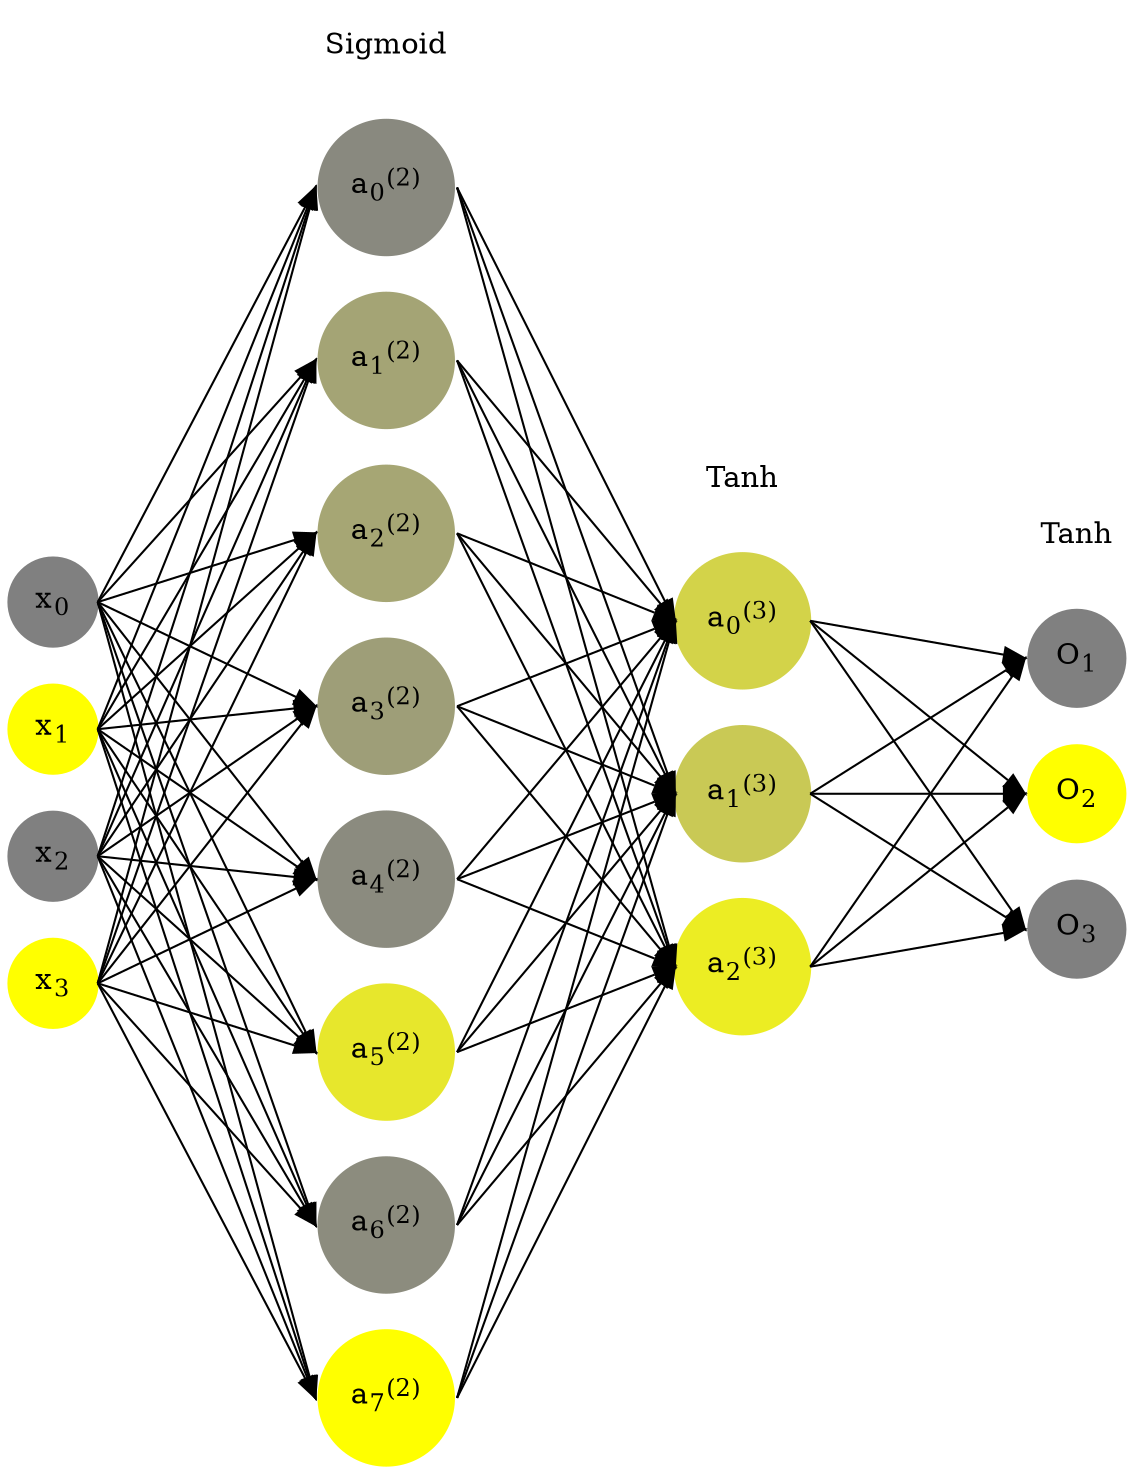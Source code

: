 digraph G {
	rankdir = LR;
	splines=false;
	edge[style=invis];
	ranksep= 1.4;
	{
	node [shape=circle, color="0.1667, 0.0, 0.5", style=filled, fillcolor="0.1667, 0.0, 0.5"];
	x0 [label=<x<sub>0</sub>>];
	}
	{
	node [shape=circle, color="0.1667, 1.0, 1.0", style=filled, fillcolor="0.1667, 1.0, 1.0"];
	x1 [label=<x<sub>1</sub>>];
	}
	{
	node [shape=circle, color="0.1667, 0.0, 0.5", style=filled, fillcolor="0.1667, 0.0, 0.5"];
	x2 [label=<x<sub>2</sub>>];
	}
	{
	node [shape=circle, color="0.1667, 1.0, 1.0", style=filled, fillcolor="0.1667, 1.0, 1.0"];
	x3 [label=<x<sub>3</sub>>];
	}
	{
	node [shape=circle, color="0.1667, 0.073833, 0.536917", style=filled, fillcolor="0.1667, 0.073833, 0.536917"];
	a02 [label=<a<sub>0</sub><sup>(2)</sup>>];
	}
	{
	node [shape=circle, color="0.1667, 0.288892, 0.644446", style=filled, fillcolor="0.1667, 0.288892, 0.644446"];
	a12 [label=<a<sub>1</sub><sup>(2)</sup>>];
	}
	{
	node [shape=circle, color="0.1667, 0.301114, 0.650557", style=filled, fillcolor="0.1667, 0.301114, 0.650557"];
	a22 [label=<a<sub>2</sub><sup>(2)</sup>>];
	}
	{
	node [shape=circle, color="0.1667, 0.236243, 0.618121", style=filled, fillcolor="0.1667, 0.236243, 0.618121"];
	a32 [label=<a<sub>3</sub><sup>(2)</sup>>];
	}
	{
	node [shape=circle, color="0.1667, 0.087495, 0.543748", style=filled, fillcolor="0.1667, 0.087495, 0.543748"];
	a42 [label=<a<sub>4</sub><sup>(2)</sup>>];
	}
	{
	node [shape=circle, color="0.1667, 0.809306, 0.904653", style=filled, fillcolor="0.1667, 0.809306, 0.904653"];
	a52 [label=<a<sub>5</sub><sup>(2)</sup>>];
	}
	{
	node [shape=circle, color="0.1667, 0.097184, 0.548592", style=filled, fillcolor="0.1667, 0.097184, 0.548592"];
	a62 [label=<a<sub>6</sub><sup>(2)</sup>>];
	}
	{
	node [shape=circle, color="0.1667, 0.997572, 0.998786", style=filled, fillcolor="0.1667, 0.997572, 0.998786"];
	a72 [label=<a<sub>7</sub><sup>(2)</sup>>];
	}
	{
	node [shape=circle, color="0.1667, 0.655437, 0.827719", style=filled, fillcolor="0.1667, 0.655437, 0.827719"];
	a03 [label=<a<sub>0</sub><sup>(3)</sup>>];
	}
	{
	node [shape=circle, color="0.1667, 0.575375, 0.787687", style=filled, fillcolor="0.1667, 0.575375, 0.787687"];
	a13 [label=<a<sub>1</sub><sup>(3)</sup>>];
	}
	{
	node [shape=circle, color="0.1667, 0.851849, 0.925924", style=filled, fillcolor="0.1667, 0.851849, 0.925924"];
	a23 [label=<a<sub>2</sub><sup>(3)</sup>>];
	}
	{
	node [shape=circle, color="0.1667, 0.0, 0.5", style=filled, fillcolor="0.1667, 0.0, 0.5"];
	O1 [label=<O<sub>1</sub>>];
	}
	{
	node [shape=circle, color="0.1667, 1.0, 1.0", style=filled, fillcolor="0.1667, 1.0, 1.0"];
	O2 [label=<O<sub>2</sub>>];
	}
	{
	node [shape=circle, color="0.1667, 0.0, 0.5", style=filled, fillcolor="0.1667, 0.0, 0.5"];
	O3 [label=<O<sub>3</sub>>];
	}
	{
	rank=same;
	x0->x1->x2->x3;
	}
	{
	rank=same;
	a02->a12->a22->a32->a42->a52->a62->a72;
	}
	{
	rank=same;
	a03->a13->a23;
	}
	{
	rank=same;
	O1->O2->O3;
	}
	l1 [shape=plaintext,label="Sigmoid"];
	l1->a02;
	{rank=same; l1;a02};
	l2 [shape=plaintext,label="Tanh"];
	l2->a03;
	{rank=same; l2;a03};
	l3 [shape=plaintext,label="Tanh"];
	l3->O1;
	{rank=same; l3;O1};
edge[style=solid, tailport=e, headport=w];
	{x0;x1;x2;x3} -> {a02;a12;a22;a32;a42;a52;a62;a72};
	{a02;a12;a22;a32;a42;a52;a62;a72} -> {a03;a13;a23};
	{a03;a13;a23} -> {O1,O2,O3};
}
